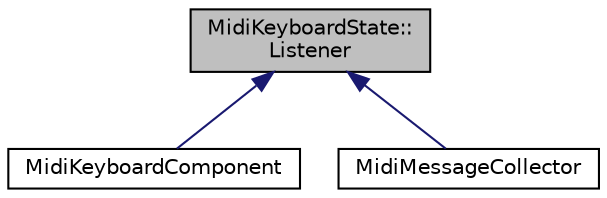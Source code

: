 digraph "MidiKeyboardState::Listener"
{
  bgcolor="transparent";
  edge [fontname="Helvetica",fontsize="10",labelfontname="Helvetica",labelfontsize="10"];
  node [fontname="Helvetica",fontsize="10",shape=record];
  Node0 [label="MidiKeyboardState::\lListener",height=0.2,width=0.4,color="black", fillcolor="grey75", style="filled", fontcolor="black"];
  Node0 -> Node1 [dir="back",color="midnightblue",fontsize="10",style="solid",fontname="Helvetica"];
  Node1 [label="MidiKeyboardComponent",height=0.2,width=0.4,color="black",URL="$classMidiKeyboardComponent.html",tooltip="A component that displays a piano keyboard, whose notes can be clicked on. "];
  Node0 -> Node2 [dir="back",color="midnightblue",fontsize="10",style="solid",fontname="Helvetica"];
  Node2 [label="MidiMessageCollector",height=0.2,width=0.4,color="black",URL="$classMidiMessageCollector.html",tooltip="Collects incoming realtime MIDI messages and turns them into blocks suitable for processing by a bloc..."];
}

